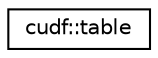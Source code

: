 digraph "Graphical Class Hierarchy"
{
  edge [fontname="Helvetica",fontsize="10",labelfontname="Helvetica",labelfontsize="10"];
  node [fontname="Helvetica",fontsize="10",shape=record];
  rankdir="LR";
  Node0 [label="cudf::table",height=0.2,width=0.4,color="black", fillcolor="white", style="filled",URL="$structcudf_1_1table.html",tooltip="A wrapper for a set of gdf_columns of equal number of rows. "];
}
